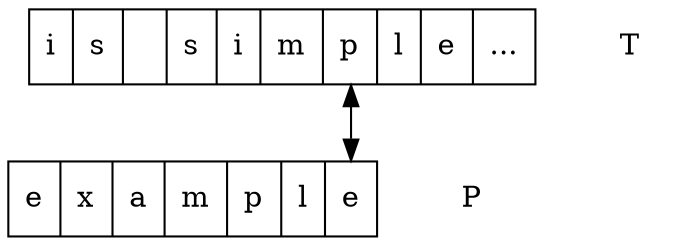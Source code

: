 digraph G{
	node[shape=record]
    w[label="<h> i|s| |s|i|m|<r> p|l|e|..."];
    T[shape=plaintext];
    p[label="<h> e|x|a|m|p|l|<r> e"];
    P[shape=plaintext];
    //w:h->p:h[style=invis];
    w:r->p:r[dir=both];
    {rank=same w T}
    {rank=same p P}
}
